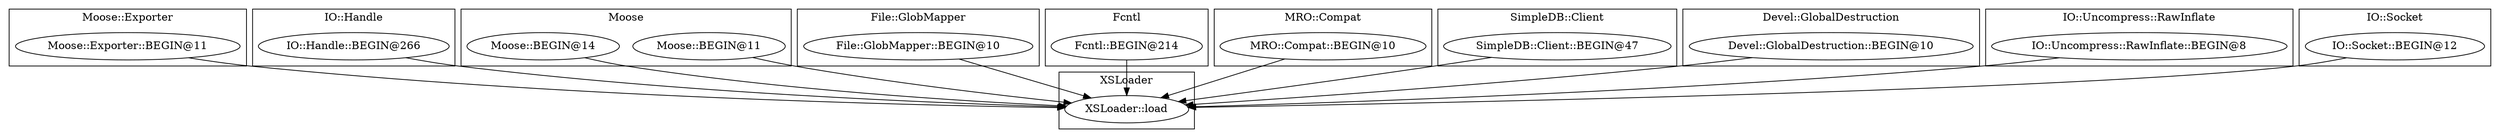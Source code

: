 digraph {
graph [overlap=false]
subgraph cluster_Moose_Exporter {
	label="Moose::Exporter";
	"Moose::Exporter::BEGIN@11";
}
subgraph cluster_XSLoader {
	label="XSLoader";
	"XSLoader::load";
}
subgraph cluster_IO_Handle {
	label="IO::Handle";
	"IO::Handle::BEGIN@266";
}
subgraph cluster_Moose {
	label="Moose";
	"Moose::BEGIN@11";
	"Moose::BEGIN@14";
}
subgraph cluster_File_GlobMapper {
	label="File::GlobMapper";
	"File::GlobMapper::BEGIN@10";
}
subgraph cluster_Fcntl {
	label="Fcntl";
	"Fcntl::BEGIN@214";
}
subgraph cluster_MRO_Compat {
	label="MRO::Compat";
	"MRO::Compat::BEGIN@10";
}
subgraph cluster_SimpleDB_Client {
	label="SimpleDB::Client";
	"SimpleDB::Client::BEGIN@47";
}
subgraph cluster_Devel_GlobalDestruction {
	label="Devel::GlobalDestruction";
	"Devel::GlobalDestruction::BEGIN@10";
}
subgraph cluster_IO_Uncompress_RawInflate {
	label="IO::Uncompress::RawInflate";
	"IO::Uncompress::RawInflate::BEGIN@8";
}
subgraph cluster_IO_Socket {
	label="IO::Socket";
	"IO::Socket::BEGIN@12";
}
"File::GlobMapper::BEGIN@10" -> "XSLoader::load";
"IO::Socket::BEGIN@12" -> "XSLoader::load";
"Moose::BEGIN@11" -> "XSLoader::load";
"IO::Uncompress::RawInflate::BEGIN@8" -> "XSLoader::load";
"Moose::BEGIN@14" -> "XSLoader::load";
"Moose::Exporter::BEGIN@11" -> "XSLoader::load";
"IO::Handle::BEGIN@266" -> "XSLoader::load";
"Devel::GlobalDestruction::BEGIN@10" -> "XSLoader::load";
"Fcntl::BEGIN@214" -> "XSLoader::load";
"MRO::Compat::BEGIN@10" -> "XSLoader::load";
"SimpleDB::Client::BEGIN@47" -> "XSLoader::load";
}
